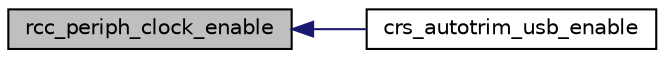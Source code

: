 digraph "rcc_periph_clock_enable"
{
  edge [fontname="Helvetica",fontsize="10",labelfontname="Helvetica",labelfontsize="10"];
  node [fontname="Helvetica",fontsize="10",shape=record];
  rankdir="LR";
  Node1 [label="rcc_periph_clock_enable",height=0.2,width=0.4,color="black", fillcolor="grey75", style="filled", fontcolor="black"];
  Node1 -> Node2 [dir="back",color="midnightblue",fontsize="10",style="solid",fontname="Helvetica"];
  Node2 [label="crs_autotrim_usb_enable",height=0.2,width=0.4,color="black", fillcolor="white", style="filled",URL="$group__CRS__defines.html#ga01a9ce5f79f9244985f2ad45c671cd37",tooltip="This function enables autonatic trimming of internal RC oscillator by USB SOF frames. "];
}
